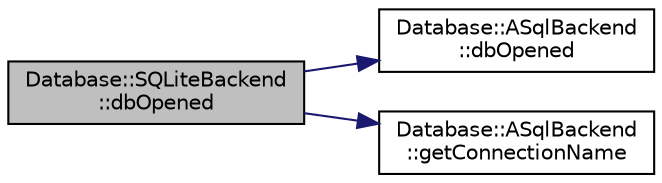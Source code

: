 digraph "Database::SQLiteBackend::dbOpened"
{
 // LATEX_PDF_SIZE
  edge [fontname="Helvetica",fontsize="10",labelfontname="Helvetica",labelfontsize="10"];
  node [fontname="Helvetica",fontsize="10",shape=record];
  rankdir="LR";
  Node1 [label="Database::SQLiteBackend\l::dbOpened",height=0.2,width=0.4,color="black", fillcolor="grey75", style="filled", fontcolor="black",tooltip="called when DB was opened."];
  Node1 -> Node2 [color="midnightblue",fontsize="10",style="solid",fontname="Helvetica"];
  Node2 [label="Database::ASqlBackend\l::dbOpened",height=0.2,width=0.4,color="black", fillcolor="white", style="filled",URL="$class_database_1_1_a_sql_backend.html#a74b8c5afc2f2d002f98cb47a6b5c183c",tooltip="called when DB was opened."];
  Node1 -> Node3 [color="midnightblue",fontsize="10",style="solid",fontname="Helvetica"];
  Node3 [label="Database::ASqlBackend\l::getConnectionName",height=0.2,width=0.4,color="black", fillcolor="white", style="filled",URL="$class_database_1_1_a_sql_backend.html#adebbe919f39aef77476b451f6f7d66ed",tooltip="Get connection name."];
}
